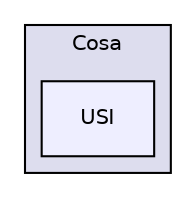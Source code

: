 digraph "cores/cosa/Cosa/USI" {
  compound=true
  node [ fontsize="10", fontname="Helvetica"];
  edge [ labelfontsize="10", labelfontname="Helvetica"];
  subgraph clusterdir_8d48fc4dc712b5485a4a9f61b9daccce {
    graph [ bgcolor="#ddddee", pencolor="black", label="Cosa" fontname="Helvetica", fontsize="10", URL="dir_8d48fc4dc712b5485a4a9f61b9daccce.html"]
  dir_6db97f5c21091d45163c5057d2694913 [shape=box, label="USI", style="filled", fillcolor="#eeeeff", pencolor="black", URL="dir_6db97f5c21091d45163c5057d2694913.html"];
  }
}
